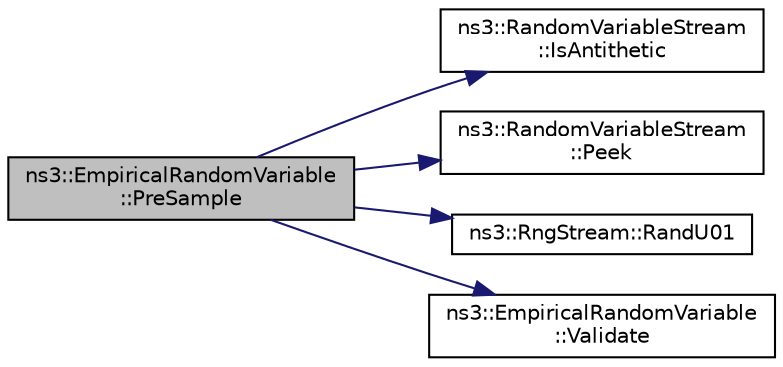 digraph "ns3::EmpiricalRandomVariable::PreSample"
{
 // LATEX_PDF_SIZE
  edge [fontname="Helvetica",fontsize="10",labelfontname="Helvetica",labelfontsize="10"];
  node [fontname="Helvetica",fontsize="10",shape=record];
  rankdir="LR";
  Node1 [label="ns3::EmpiricalRandomVariable\l::PreSample",height=0.2,width=0.4,color="black", fillcolor="grey75", style="filled", fontcolor="black",tooltip="Do the initial rng draw and check against the extrema."];
  Node1 -> Node2 [color="midnightblue",fontsize="10",style="solid",fontname="Helvetica"];
  Node2 [label="ns3::RandomVariableStream\l::IsAntithetic",height=0.2,width=0.4,color="black", fillcolor="white", style="filled",URL="$classns3_1_1_random_variable_stream.html#ae8f50692f36f1403a22d0cbb9c488db2",tooltip="Check if antithetic values will be generated."];
  Node1 -> Node3 [color="midnightblue",fontsize="10",style="solid",fontname="Helvetica"];
  Node3 [label="ns3::RandomVariableStream\l::Peek",height=0.2,width=0.4,color="black", fillcolor="white", style="filled",URL="$classns3_1_1_random_variable_stream.html#a72b37a5c0a574a51df77d378d9101936",tooltip="Get the pointer to the underlying RngStream."];
  Node1 -> Node4 [color="midnightblue",fontsize="10",style="solid",fontname="Helvetica"];
  Node4 [label="ns3::RngStream::RandU01",height=0.2,width=0.4,color="black", fillcolor="white", style="filled",URL="$classns3_1_1_rng_stream.html#a46be36426b8bc712e9de468b63558c22",tooltip="Generate the next random number for this stream."];
  Node1 -> Node5 [color="midnightblue",fontsize="10",style="solid",fontname="Helvetica"];
  Node5 [label="ns3::EmpiricalRandomVariable\l::Validate",height=0.2,width=0.4,color="black", fillcolor="white", style="filled",URL="$classns3_1_1_empirical_random_variable.html#a5f88bfebbdddeaa36729519290c2d1a3",tooltip="Check that the CDF is valid."];
}
